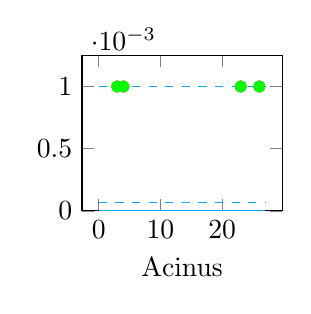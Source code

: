 \begin{tikzpicture}

\begin{axis}[
	width=0.34*\linewidth,
	xlabel={Acinus},
	%ylabel={Volume [\si{\centi\meter\cubed}]},
	ymin=1e-7, ymax=1.25e-3,
	]
\addplot [red, only marks]
coordinates {
(0,nan) (1,nan) (2,nan) (3,0.001) (4,0.001) (5,nan) (6,nan) (7,0.0) (8,nan) (9,0.0) (10,0.0) (11,nan) (12,nan) (13,nan) (14,nan) (15,0.0) (16,nan) (17,nan) (18,0.0) (19,0.0) (20,nan) (21,nan) (22,nan) (23,0.001) (24,nan) (25,nan) (26,0.001)
};
\addplot [green, only marks]
coordinates {
(0,nan) (1,nan) (2,nan) (3,0.001) (4,0.001) (5,nan) (6,nan) (7,0.0) (8,nan) (9,0.0) (10,0.0) (11,nan) (12,nan) (13,nan) (14,nan) (15,0.0) (16,nan) (17,nan) (18,0.0) (19,0.0) (20,nan) (21,nan) (22,nan) (23,0.001) (24,nan) (25,nan) (26,0.001)
};
\addplot [cyan]
	coordinates {
		(0,0.0) (27,0.0) 
	};
\addplot [cyan, dashed]
	coordinates {
		(0,0.001) (27,0.001) 
	};
\addplot [cyan, dashed]
	coordinates {
		(0,6.884e-05) (27,6.884e-05) 
	};

\end{axis}

\end{tikzpicture}